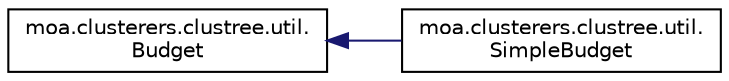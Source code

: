 digraph "Graphical Class Hierarchy"
{
 // LATEX_PDF_SIZE
  edge [fontname="Helvetica",fontsize="10",labelfontname="Helvetica",labelfontsize="10"];
  node [fontname="Helvetica",fontsize="10",shape=record];
  rankdir="LR";
  Node0 [label="moa.clusterers.clustree.util.\lBudget",height=0.2,width=0.4,color="black", fillcolor="white", style="filled",URL="$interfacemoa_1_1clusterers_1_1clustree_1_1util_1_1_budget.html",tooltip=" "];
  Node0 -> Node1 [dir="back",color="midnightblue",fontsize="10",style="solid",fontname="Helvetica"];
  Node1 [label="moa.clusterers.clustree.util.\lSimpleBudget",height=0.2,width=0.4,color="black", fillcolor="white", style="filled",URL="$classmoa_1_1clusterers_1_1clustree_1_1util_1_1_simple_budget.html",tooltip=" "];
}
